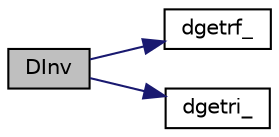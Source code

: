 digraph "DInv"
{
 // INTERACTIVE_SVG=YES
  edge [fontname="Helvetica",fontsize="10",labelfontname="Helvetica",labelfontsize="10"];
  node [fontname="Helvetica",fontsize="10",shape=record];
  rankdir="LR";
  Node1 [label="DInv",height=0.2,width=0.4,color="black", fillcolor="grey75", style="filled", fontcolor="black"];
  Node1 -> Node2 [color="midnightblue",fontsize="10",style="solid",fontname="Helvetica"];
  Node2 [label="dgetrf_",height=0.2,width=0.4,color="black", fillcolor="white", style="filled",URL="$matrixlapack_8c.html#a1551da1b1192068cc91efe42fa54ea95"];
  Node1 -> Node3 [color="midnightblue",fontsize="10",style="solid",fontname="Helvetica"];
  Node3 [label="dgetri_",height=0.2,width=0.4,color="black", fillcolor="white", style="filled",URL="$matrixlapack_8c.html#a74888dbee00ea98e0d295500e1b39973"];
}

